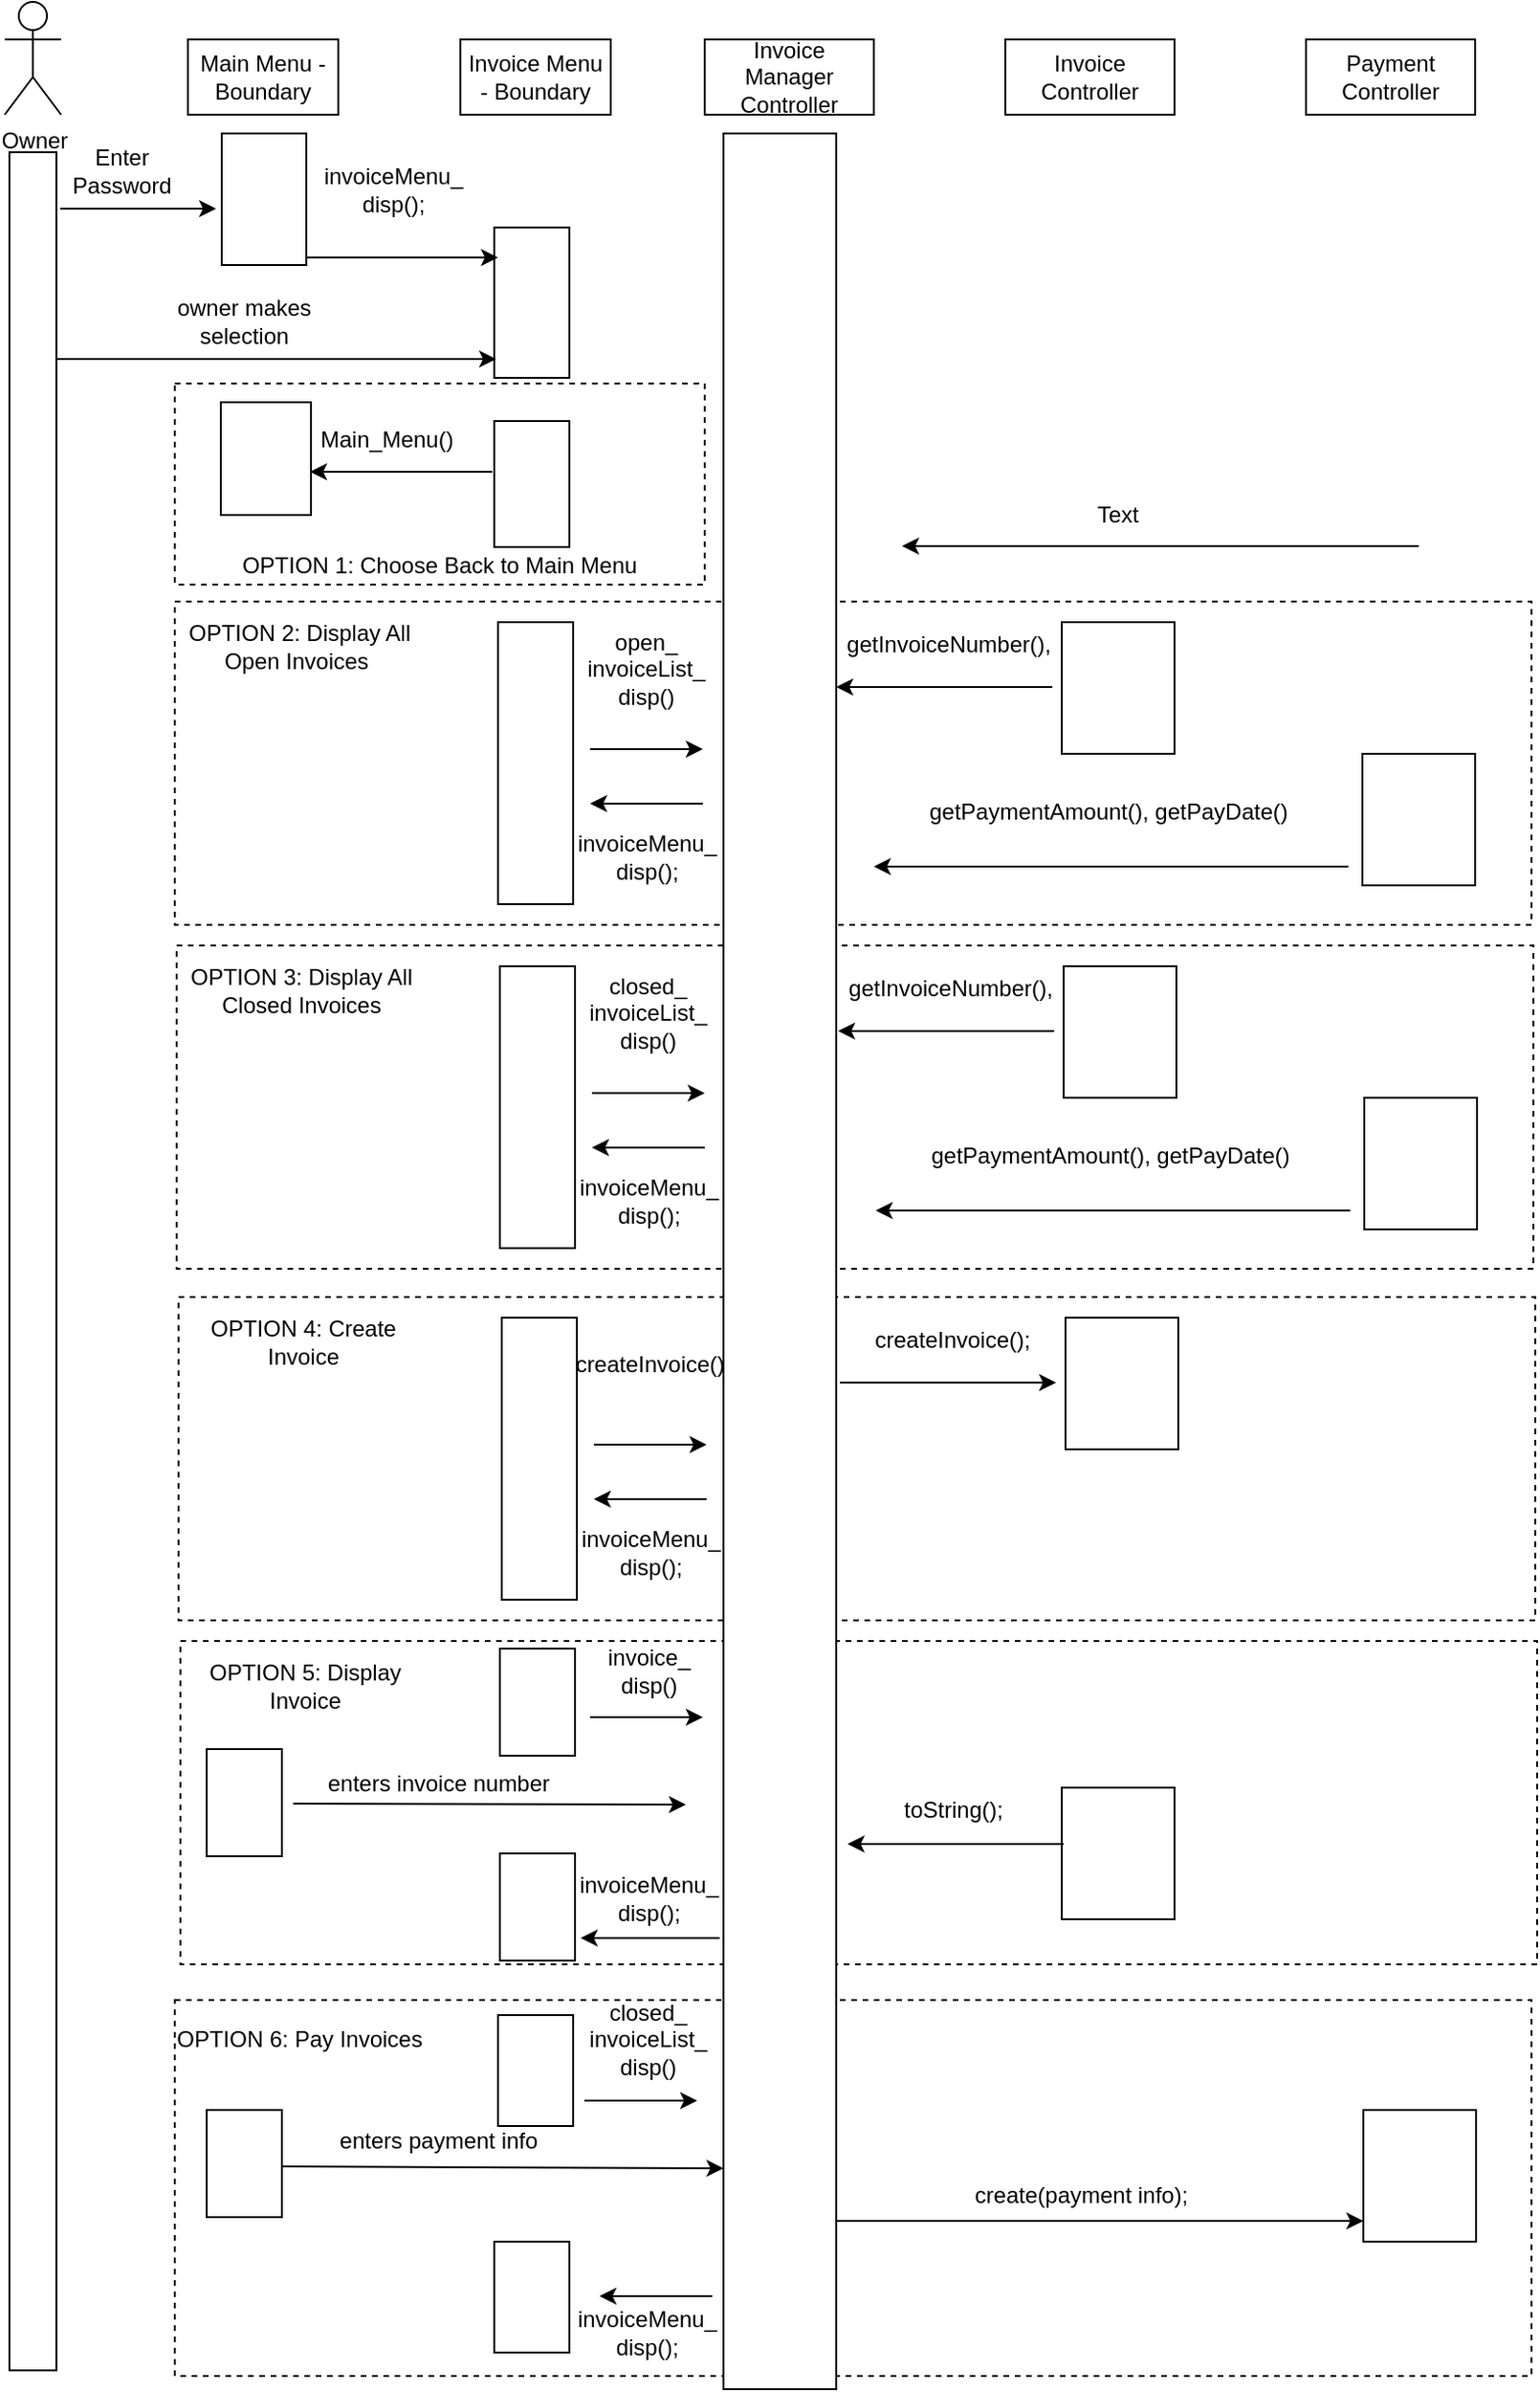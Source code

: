 <mxfile version="12.1.0" type="device" pages="1"><diagram id="P0AJ_tKeIYmWpB_PJLQ7" name="Page-1"><mxGraphModel dx="768" dy="405" grid="1" gridSize="10" guides="1" tooltips="1" connect="1" arrows="1" fold="1" page="1" pageScale="1" pageWidth="850" pageHeight="1100" math="0" shadow="0"><root><mxCell id="0"/><mxCell id="1" parent="0"/><mxCell id="2L0ndJAzQF1lnuj0nKCO-72" value="" style="rounded=0;whiteSpace=wrap;html=1;dashed=1;" vertex="1" parent="1"><mxGeometry x="118" y="1073" width="722" height="200" as="geometry"/></mxCell><mxCell id="2L0ndJAzQF1lnuj0nKCO-54" value="" style="rounded=0;whiteSpace=wrap;html=1;dashed=1;" vertex="1" parent="1"><mxGeometry x="121" y="882" width="722" height="172" as="geometry"/></mxCell><mxCell id="2L0ndJAzQF1lnuj0nKCO-41" value="" style="rounded=0;whiteSpace=wrap;html=1;dashed=1;" vertex="1" parent="1"><mxGeometry x="120" y="699" width="722" height="172" as="geometry"/></mxCell><mxCell id="2L0ndJAzQF1lnuj0nKCO-28" value="" style="rounded=0;whiteSpace=wrap;html=1;dashed=1;" vertex="1" parent="1"><mxGeometry x="119" y="512" width="722" height="172" as="geometry"/></mxCell><mxCell id="2L0ndJAzQF1lnuj0nKCO-1" value="" style="rounded=0;whiteSpace=wrap;html=1;dashed=1;" vertex="1" parent="1"><mxGeometry x="118" y="329" width="722" height="172" as="geometry"/></mxCell><mxCell id="d83TFFzEpbW6ofco6JSM-8" value="&lt;br&gt;&lt;br&gt;&lt;br&gt;&lt;br&gt;&lt;br&gt;&lt;br&gt;OPTION 1: Choose Back to Main Menu" style="rounded=0;whiteSpace=wrap;html=1;gradientColor=#ffffff;dashed=1;strokeColor=#000000;" parent="1" vertex="1"><mxGeometry x="118" y="213" width="282" height="107" as="geometry"/></mxCell><mxCell id="lyzOT3NYY4EelGHXuprh-1" value="Owner" style="shape=umlActor;verticalLabelPosition=bottom;labelBackgroundColor=#ffffff;verticalAlign=top;html=1;outlineConnect=0;" parent="1" vertex="1"><mxGeometry x="27.5" y="10" width="30" height="60" as="geometry"/></mxCell><mxCell id="lyzOT3NYY4EelGHXuprh-3" value="Main Menu - Boundary" style="rounded=0;whiteSpace=wrap;html=1;" parent="1" vertex="1"><mxGeometry x="125" y="30" width="80" height="40" as="geometry"/></mxCell><mxCell id="lyzOT3NYY4EelGHXuprh-6" value="Invoice Menu - Boundary" style="rounded=0;whiteSpace=wrap;html=1;" parent="1" vertex="1"><mxGeometry x="270" y="30" width="80" height="40" as="geometry"/></mxCell><mxCell id="lyzOT3NYY4EelGHXuprh-10" value="" style="endArrow=none;dashed=1;html=1;" parent="1" source="lyzOT3NYY4EelGHXuprh-21" edge="1"><mxGeometry width="50" height="50" relative="1" as="geometry"><mxPoint x="44.5" y="460" as="sourcePoint"/><mxPoint x="44.5" y="90" as="targetPoint"/></mxGeometry></mxCell><mxCell id="lyzOT3NYY4EelGHXuprh-22" value="" style="endArrow=none;dashed=1;html=1;" parent="1" target="lyzOT3NYY4EelGHXuprh-21" edge="1"><mxGeometry width="50" height="50" relative="1" as="geometry"><mxPoint x="44.5" y="460" as="sourcePoint"/><mxPoint x="44.5" y="90" as="targetPoint"/></mxGeometry></mxCell><mxCell id="lyzOT3NYY4EelGHXuprh-21" value="" style="rounded=0;whiteSpace=wrap;html=1;" parent="1" vertex="1"><mxGeometry x="30" y="90" width="25" height="1180" as="geometry"/></mxCell><mxCell id="lyzOT3NYY4EelGHXuprh-27" value="" style="rounded=0;whiteSpace=wrap;html=1;" parent="1" vertex="1"><mxGeometry x="143" y="80" width="45" height="70" as="geometry"/></mxCell><mxCell id="lyzOT3NYY4EelGHXuprh-30" value="" style="endArrow=classic;html=1;" parent="1" edge="1"><mxGeometry width="50" height="50" relative="1" as="geometry"><mxPoint x="57" y="120" as="sourcePoint"/><mxPoint x="140" y="120" as="targetPoint"/></mxGeometry></mxCell><mxCell id="lyzOT3NYY4EelGHXuprh-34" value="Enter Password" style="text;html=1;strokeColor=none;fillColor=none;align=center;verticalAlign=middle;whiteSpace=wrap;rounded=0;" parent="1" vertex="1"><mxGeometry x="70" y="90" width="40" height="20" as="geometry"/></mxCell><mxCell id="lyzOT3NYY4EelGHXuprh-35" value="" style="rounded=0;whiteSpace=wrap;html=1;" parent="1" vertex="1"><mxGeometry x="288" y="130" width="40" height="80" as="geometry"/></mxCell><mxCell id="d83TFFzEpbW6ofco6JSM-2" value="invoiceMenu_&lt;br&gt;disp();" style="text;html=1;strokeColor=none;fillColor=none;align=center;verticalAlign=middle;whiteSpace=wrap;rounded=0;" parent="1" vertex="1"><mxGeometry x="188" y="85" width="93" height="50" as="geometry"/></mxCell><mxCell id="d83TFFzEpbW6ofco6JSM-3" value="" style="endArrow=classic;html=1;" parent="1" edge="1"><mxGeometry width="50" height="50" relative="1" as="geometry"><mxPoint x="55" y="200" as="sourcePoint"/><mxPoint x="289" y="200" as="targetPoint"/></mxGeometry></mxCell><mxCell id="d83TFFzEpbW6ofco6JSM-4" value="owner makes selection" style="text;html=1;strokeColor=none;fillColor=none;align=center;verticalAlign=middle;whiteSpace=wrap;rounded=0;" parent="1" vertex="1"><mxGeometry x="100" y="165" width="110" height="30" as="geometry"/></mxCell><mxCell id="d83TFFzEpbW6ofco6JSM-5" value="" style="endArrow=classic;html=1;" parent="1" edge="1"><mxGeometry width="50" height="50" relative="1" as="geometry"><mxPoint x="287" y="260" as="sourcePoint"/><mxPoint x="190" y="260" as="targetPoint"/></mxGeometry></mxCell><mxCell id="d83TFFzEpbW6ofco6JSM-6" value="" style="rounded=0;whiteSpace=wrap;html=1;" parent="1" vertex="1"><mxGeometry x="142.5" y="223" width="48" height="60" as="geometry"/></mxCell><mxCell id="d83TFFzEpbW6ofco6JSM-26" value="Main_Menu()" style="text;html=1;strokeColor=none;fillColor=none;align=center;verticalAlign=middle;whiteSpace=wrap;rounded=0;" parent="1" vertex="1"><mxGeometry x="181" y="233" width="100" height="20" as="geometry"/></mxCell><mxCell id="d83TFFzEpbW6ofco6JSM-44" value="" style="endArrow=classic;html=1;" parent="1" edge="1"><mxGeometry width="50" height="50" relative="1" as="geometry"><mxPoint x="187.5" y="146" as="sourcePoint"/><mxPoint x="290" y="146" as="targetPoint"/></mxGeometry></mxCell><mxCell id="2L0ndJAzQF1lnuj0nKCO-2" value="Invoice Manager Controller" style="rounded=0;whiteSpace=wrap;html=1;" vertex="1" parent="1"><mxGeometry x="400" y="30" width="90" height="40" as="geometry"/></mxCell><mxCell id="2L0ndJAzQF1lnuj0nKCO-3" value="OPTION 2: Display All Open Invoices&amp;nbsp;" style="text;html=1;strokeColor=none;fillColor=none;align=center;verticalAlign=middle;whiteSpace=wrap;rounded=0;" vertex="1" parent="1"><mxGeometry x="118" y="330" width="133" height="45" as="geometry"/></mxCell><mxCell id="2L0ndJAzQF1lnuj0nKCO-4" value="Payment Controller" style="rounded=0;whiteSpace=wrap;html=1;" vertex="1" parent="1"><mxGeometry x="720" y="30" width="90" height="40" as="geometry"/></mxCell><mxCell id="2L0ndJAzQF1lnuj0nKCO-7" value="" style="rounded=0;whiteSpace=wrap;html=1;strokeColor=#000000;gradientColor=#ffffff;" vertex="1" parent="1"><mxGeometry x="410" y="80" width="60" height="1200" as="geometry"/></mxCell><mxCell id="2L0ndJAzQF1lnuj0nKCO-8" value="" style="rounded=0;whiteSpace=wrap;html=1;strokeColor=#000000;gradientColor=#ffffff;" vertex="1" parent="1"><mxGeometry x="590" y="340" width="60" height="70" as="geometry"/></mxCell><mxCell id="2L0ndJAzQF1lnuj0nKCO-10" value="" style="endArrow=classic;html=1;" edge="1" parent="1"><mxGeometry width="50" height="50" relative="1" as="geometry"><mxPoint x="339" y="407.5" as="sourcePoint"/><mxPoint x="399" y="407.5" as="targetPoint"/></mxGeometry></mxCell><mxCell id="2L0ndJAzQF1lnuj0nKCO-12" value="" style="endArrow=classic;html=1;" edge="1" parent="1"><mxGeometry width="50" height="50" relative="1" as="geometry"><mxPoint x="585" y="374.5" as="sourcePoint"/><mxPoint x="470" y="374.5" as="targetPoint"/></mxGeometry></mxCell><mxCell id="2L0ndJAzQF1lnuj0nKCO-13" value="" style="endArrow=classic;html=1;" edge="1" parent="1"><mxGeometry width="50" height="50" relative="1" as="geometry"><mxPoint x="399" y="436.5" as="sourcePoint"/><mxPoint x="339" y="436.5" as="targetPoint"/></mxGeometry></mxCell><mxCell id="2L0ndJAzQF1lnuj0nKCO-16" value="Text" style="text;html=1;strokeColor=none;fillColor=none;align=center;verticalAlign=middle;whiteSpace=wrap;rounded=0;" vertex="1" parent="1"><mxGeometry x="600" y="273" width="40" height="20" as="geometry"/></mxCell><mxCell id="2L0ndJAzQF1lnuj0nKCO-17" value="open_&lt;br&gt;invoiceList_&lt;br&gt;disp()" style="text;html=1;strokeColor=none;fillColor=none;align=center;verticalAlign=middle;whiteSpace=wrap;rounded=0;" vertex="1" parent="1"><mxGeometry x="334" y="330" width="70" height="70" as="geometry"/></mxCell><mxCell id="2L0ndJAzQF1lnuj0nKCO-18" value="invoiceMenu_&lt;br&gt;disp();" style="text;html=1;strokeColor=none;fillColor=none;align=center;verticalAlign=middle;whiteSpace=wrap;rounded=0;" vertex="1" parent="1"><mxGeometry x="322.5" y="440" width="93" height="50" as="geometry"/></mxCell><mxCell id="2L0ndJAzQF1lnuj0nKCO-19" value="" style="rounded=0;whiteSpace=wrap;html=1;" vertex="1" parent="1"><mxGeometry x="288" y="233" width="40" height="67" as="geometry"/></mxCell><mxCell id="2L0ndJAzQF1lnuj0nKCO-20" value="" style="rounded=0;whiteSpace=wrap;html=1;" vertex="1" parent="1"><mxGeometry x="290" y="340" width="40" height="150" as="geometry"/></mxCell><mxCell id="2L0ndJAzQF1lnuj0nKCO-21" value="getInvoiceNumber(),&lt;br&gt;" style="text;html=1;strokeColor=none;fillColor=none;align=center;verticalAlign=middle;whiteSpace=wrap;rounded=0;" vertex="1" parent="1"><mxGeometry x="480" y="333" width="100" height="37" as="geometry"/></mxCell><mxCell id="2L0ndJAzQF1lnuj0nKCO-22" value="Invoice Controller" style="rounded=0;whiteSpace=wrap;html=1;" vertex="1" parent="1"><mxGeometry x="560" y="30" width="90" height="40" as="geometry"/></mxCell><mxCell id="2L0ndJAzQF1lnuj0nKCO-23" style="edgeStyle=orthogonalEdgeStyle;rounded=0;orthogonalLoop=1;jettySize=auto;html=1;exitX=0.5;exitY=1;exitDx=0;exitDy=0;" edge="1" parent="1" source="2L0ndJAzQF1lnuj0nKCO-22" target="2L0ndJAzQF1lnuj0nKCO-22"><mxGeometry relative="1" as="geometry"/></mxCell><mxCell id="2L0ndJAzQF1lnuj0nKCO-24" value="" style="rounded=0;whiteSpace=wrap;html=1;strokeColor=#000000;gradientColor=#ffffff;" vertex="1" parent="1"><mxGeometry x="750" y="410" width="60" height="70" as="geometry"/></mxCell><mxCell id="2L0ndJAzQF1lnuj0nKCO-25" value="" style="endArrow=classic;html=1;" edge="1" parent="1"><mxGeometry width="50" height="50" relative="1" as="geometry"><mxPoint x="780" y="299.5" as="sourcePoint"/><mxPoint x="505" y="299.5" as="targetPoint"/></mxGeometry></mxCell><mxCell id="2L0ndJAzQF1lnuj0nKCO-26" value="" style="endArrow=classic;html=1;" edge="1" parent="1"><mxGeometry width="50" height="50" relative="1" as="geometry"><mxPoint x="742.5" y="470" as="sourcePoint"/><mxPoint x="490" y="470" as="targetPoint"/></mxGeometry></mxCell><mxCell id="2L0ndJAzQF1lnuj0nKCO-27" value="getPaymentAmount(), getPayDate()" style="text;html=1;strokeColor=none;fillColor=none;align=center;verticalAlign=middle;whiteSpace=wrap;rounded=0;" vertex="1" parent="1"><mxGeometry x="490" y="422" width="250" height="37" as="geometry"/></mxCell><mxCell id="2L0ndJAzQF1lnuj0nKCO-29" value="OPTION 3: Display All Closed Invoices" style="text;html=1;strokeColor=none;fillColor=none;align=center;verticalAlign=middle;whiteSpace=wrap;rounded=0;" vertex="1" parent="1"><mxGeometry x="119" y="513" width="133" height="45" as="geometry"/></mxCell><mxCell id="2L0ndJAzQF1lnuj0nKCO-30" value="" style="rounded=0;whiteSpace=wrap;html=1;strokeColor=#000000;gradientColor=#ffffff;" vertex="1" parent="1"><mxGeometry x="591" y="523" width="60" height="70" as="geometry"/></mxCell><mxCell id="2L0ndJAzQF1lnuj0nKCO-31" value="" style="endArrow=classic;html=1;" edge="1" parent="1"><mxGeometry width="50" height="50" relative="1" as="geometry"><mxPoint x="340" y="590.5" as="sourcePoint"/><mxPoint x="400" y="590.5" as="targetPoint"/></mxGeometry></mxCell><mxCell id="2L0ndJAzQF1lnuj0nKCO-32" value="" style="endArrow=classic;html=1;" edge="1" parent="1"><mxGeometry width="50" height="50" relative="1" as="geometry"><mxPoint x="586" y="557.5" as="sourcePoint"/><mxPoint x="471" y="557.5" as="targetPoint"/></mxGeometry></mxCell><mxCell id="2L0ndJAzQF1lnuj0nKCO-33" value="" style="endArrow=classic;html=1;" edge="1" parent="1"><mxGeometry width="50" height="50" relative="1" as="geometry"><mxPoint x="400" y="619.5" as="sourcePoint"/><mxPoint x="340" y="619.5" as="targetPoint"/></mxGeometry></mxCell><mxCell id="2L0ndJAzQF1lnuj0nKCO-34" value="closed_&lt;br&gt;invoiceList_&lt;br&gt;disp()" style="text;html=1;strokeColor=none;fillColor=none;align=center;verticalAlign=middle;whiteSpace=wrap;rounded=0;" vertex="1" parent="1"><mxGeometry x="335" y="513" width="70" height="70" as="geometry"/></mxCell><mxCell id="2L0ndJAzQF1lnuj0nKCO-35" value="invoiceMenu_&lt;br&gt;disp();" style="text;html=1;strokeColor=none;fillColor=none;align=center;verticalAlign=middle;whiteSpace=wrap;rounded=0;" vertex="1" parent="1"><mxGeometry x="323.5" y="623" width="93" height="50" as="geometry"/></mxCell><mxCell id="2L0ndJAzQF1lnuj0nKCO-36" value="" style="rounded=0;whiteSpace=wrap;html=1;" vertex="1" parent="1"><mxGeometry x="291" y="523" width="40" height="150" as="geometry"/></mxCell><mxCell id="2L0ndJAzQF1lnuj0nKCO-37" value="getInvoiceNumber(),&lt;br&gt;" style="text;html=1;strokeColor=none;fillColor=none;align=center;verticalAlign=middle;whiteSpace=wrap;rounded=0;" vertex="1" parent="1"><mxGeometry x="481" y="516" width="100" height="37" as="geometry"/></mxCell><mxCell id="2L0ndJAzQF1lnuj0nKCO-38" value="" style="rounded=0;whiteSpace=wrap;html=1;strokeColor=#000000;gradientColor=#ffffff;" vertex="1" parent="1"><mxGeometry x="751" y="593" width="60" height="70" as="geometry"/></mxCell><mxCell id="2L0ndJAzQF1lnuj0nKCO-39" value="" style="endArrow=classic;html=1;" edge="1" parent="1"><mxGeometry width="50" height="50" relative="1" as="geometry"><mxPoint x="743.5" y="653" as="sourcePoint"/><mxPoint x="491" y="653" as="targetPoint"/></mxGeometry></mxCell><mxCell id="2L0ndJAzQF1lnuj0nKCO-40" value="getPaymentAmount(), getPayDate()" style="text;html=1;strokeColor=none;fillColor=none;align=center;verticalAlign=middle;whiteSpace=wrap;rounded=0;" vertex="1" parent="1"><mxGeometry x="491" y="605" width="250" height="37" as="geometry"/></mxCell><mxCell id="2L0ndJAzQF1lnuj0nKCO-42" value="OPTION 4: Create Invoice" style="text;html=1;strokeColor=none;fillColor=none;align=center;verticalAlign=middle;whiteSpace=wrap;rounded=0;" vertex="1" parent="1"><mxGeometry x="120" y="700" width="133" height="45" as="geometry"/></mxCell><mxCell id="2L0ndJAzQF1lnuj0nKCO-43" value="" style="rounded=0;whiteSpace=wrap;html=1;strokeColor=#000000;gradientColor=#ffffff;" vertex="1" parent="1"><mxGeometry x="592" y="710" width="60" height="70" as="geometry"/></mxCell><mxCell id="2L0ndJAzQF1lnuj0nKCO-44" value="" style="endArrow=classic;html=1;" edge="1" parent="1"><mxGeometry width="50" height="50" relative="1" as="geometry"><mxPoint x="341" y="777.5" as="sourcePoint"/><mxPoint x="401" y="777.5" as="targetPoint"/></mxGeometry></mxCell><mxCell id="2L0ndJAzQF1lnuj0nKCO-45" value="" style="endArrow=classic;html=1;" edge="1" parent="1"><mxGeometry width="50" height="50" relative="1" as="geometry"><mxPoint x="472" y="744.5" as="sourcePoint"/><mxPoint x="587" y="744.5" as="targetPoint"/></mxGeometry></mxCell><mxCell id="2L0ndJAzQF1lnuj0nKCO-46" value="" style="endArrow=classic;html=1;" edge="1" parent="1"><mxGeometry width="50" height="50" relative="1" as="geometry"><mxPoint x="401" y="806.5" as="sourcePoint"/><mxPoint x="341" y="806.5" as="targetPoint"/></mxGeometry></mxCell><mxCell id="2L0ndJAzQF1lnuj0nKCO-47" value="createInvoice()" style="text;html=1;strokeColor=none;fillColor=none;align=center;verticalAlign=middle;whiteSpace=wrap;rounded=0;" vertex="1" parent="1"><mxGeometry x="336" y="700" width="70" height="70" as="geometry"/></mxCell><mxCell id="2L0ndJAzQF1lnuj0nKCO-48" value="invoiceMenu_&lt;br&gt;disp();" style="text;html=1;strokeColor=none;fillColor=none;align=center;verticalAlign=middle;whiteSpace=wrap;rounded=0;" vertex="1" parent="1"><mxGeometry x="324.5" y="810" width="93" height="50" as="geometry"/></mxCell><mxCell id="2L0ndJAzQF1lnuj0nKCO-49" value="" style="rounded=0;whiteSpace=wrap;html=1;" vertex="1" parent="1"><mxGeometry x="292" y="710" width="40" height="150" as="geometry"/></mxCell><mxCell id="2L0ndJAzQF1lnuj0nKCO-50" value="createInvoice();" style="text;html=1;strokeColor=none;fillColor=none;align=center;verticalAlign=middle;whiteSpace=wrap;rounded=0;" vertex="1" parent="1"><mxGeometry x="482" y="703" width="100" height="37" as="geometry"/></mxCell><mxCell id="2L0ndJAzQF1lnuj0nKCO-55" value="OPTION 5: Display Invoice" style="text;html=1;strokeColor=none;fillColor=none;align=center;verticalAlign=middle;whiteSpace=wrap;rounded=0;" vertex="1" parent="1"><mxGeometry x="121" y="883" width="133" height="45" as="geometry"/></mxCell><mxCell id="2L0ndJAzQF1lnuj0nKCO-56" value="" style="rounded=0;whiteSpace=wrap;html=1;strokeColor=#000000;gradientColor=#ffffff;" vertex="1" parent="1"><mxGeometry x="590" y="960" width="60" height="70" as="geometry"/></mxCell><mxCell id="2L0ndJAzQF1lnuj0nKCO-57" value="" style="endArrow=classic;html=1;" edge="1" parent="1"><mxGeometry width="50" height="50" relative="1" as="geometry"><mxPoint x="339" y="922.5" as="sourcePoint"/><mxPoint x="399" y="922.5" as="targetPoint"/></mxGeometry></mxCell><mxCell id="2L0ndJAzQF1lnuj0nKCO-58" value="" style="endArrow=classic;html=1;" edge="1" parent="1"><mxGeometry width="50" height="50" relative="1" as="geometry"><mxPoint x="591" y="990" as="sourcePoint"/><mxPoint x="476" y="990" as="targetPoint"/></mxGeometry></mxCell><mxCell id="2L0ndJAzQF1lnuj0nKCO-59" value="" style="endArrow=classic;html=1;" edge="1" parent="1"><mxGeometry width="50" height="50" relative="1" as="geometry"><mxPoint x="408" y="1040" as="sourcePoint"/><mxPoint x="334" y="1040" as="targetPoint"/></mxGeometry></mxCell><mxCell id="2L0ndJAzQF1lnuj0nKCO-60" value="invoice_&lt;br&gt;disp()" style="text;html=1;strokeColor=none;fillColor=none;align=center;verticalAlign=middle;whiteSpace=wrap;rounded=0;" vertex="1" parent="1"><mxGeometry x="349" y="883" width="43" height="29" as="geometry"/></mxCell><mxCell id="2L0ndJAzQF1lnuj0nKCO-61" value="invoiceMenu_&lt;br&gt;disp();" style="text;html=1;strokeColor=none;fillColor=none;align=center;verticalAlign=middle;whiteSpace=wrap;rounded=0;" vertex="1" parent="1"><mxGeometry x="331" y="1007" width="79" height="23" as="geometry"/></mxCell><mxCell id="2L0ndJAzQF1lnuj0nKCO-62" value="" style="rounded=0;whiteSpace=wrap;html=1;" vertex="1" parent="1"><mxGeometry x="291" y="886" width="40" height="57" as="geometry"/></mxCell><mxCell id="2L0ndJAzQF1lnuj0nKCO-63" value="toString();" style="text;html=1;strokeColor=none;fillColor=none;align=center;verticalAlign=middle;whiteSpace=wrap;rounded=0;" vertex="1" parent="1"><mxGeometry x="493.5" y="965" width="77" height="14" as="geometry"/></mxCell><mxCell id="2L0ndJAzQF1lnuj0nKCO-64" value="" style="rounded=0;whiteSpace=wrap;html=1;" vertex="1" parent="1"><mxGeometry x="291" y="995" width="40" height="57" as="geometry"/></mxCell><mxCell id="2L0ndJAzQF1lnuj0nKCO-65" value="" style="rounded=0;whiteSpace=wrap;html=1;" vertex="1" parent="1"><mxGeometry x="135" y="939.5" width="40" height="57" as="geometry"/></mxCell><mxCell id="2L0ndJAzQF1lnuj0nKCO-66" value="" style="endArrow=classic;html=1;" edge="1" parent="1"><mxGeometry width="50" height="50" relative="1" as="geometry"><mxPoint x="181" y="968.5" as="sourcePoint"/><mxPoint x="390" y="969" as="targetPoint"/></mxGeometry></mxCell><mxCell id="2L0ndJAzQF1lnuj0nKCO-67" value="enters invoice number" style="text;html=1;strokeColor=none;fillColor=none;align=center;verticalAlign=middle;whiteSpace=wrap;rounded=0;" vertex="1" parent="1"><mxGeometry x="191.5" y="943" width="133" height="29" as="geometry"/></mxCell><mxCell id="2L0ndJAzQF1lnuj0nKCO-73" value="OPTION 6: Pay Invoices" style="text;html=1;strokeColor=none;fillColor=none;align=center;verticalAlign=middle;whiteSpace=wrap;rounded=0;" vertex="1" parent="1"><mxGeometry x="118" y="1071" width="133" height="45" as="geometry"/></mxCell><mxCell id="2L0ndJAzQF1lnuj0nKCO-75" value="" style="endArrow=classic;html=1;" edge="1" parent="1"><mxGeometry width="50" height="50" relative="1" as="geometry"><mxPoint x="336" y="1126.5" as="sourcePoint"/><mxPoint x="396" y="1126.5" as="targetPoint"/></mxGeometry></mxCell><mxCell id="2L0ndJAzQF1lnuj0nKCO-77" value="" style="endArrow=classic;html=1;" edge="1" parent="1"><mxGeometry width="50" height="50" relative="1" as="geometry"><mxPoint x="404" y="1230.5" as="sourcePoint"/><mxPoint x="344" y="1230.5" as="targetPoint"/></mxGeometry></mxCell><mxCell id="2L0ndJAzQF1lnuj0nKCO-78" value="closed_&lt;br&gt;invoiceList_&lt;br&gt;disp()" style="text;html=1;strokeColor=none;fillColor=none;align=center;verticalAlign=middle;whiteSpace=wrap;rounded=0;" vertex="1" parent="1"><mxGeometry x="343" y="1073" width="54" height="41" as="geometry"/></mxCell><mxCell id="2L0ndJAzQF1lnuj0nKCO-79" value="invoiceMenu_&lt;br&gt;disp();" style="text;html=1;strokeColor=none;fillColor=none;align=center;verticalAlign=middle;whiteSpace=wrap;rounded=0;" vertex="1" parent="1"><mxGeometry x="322.5" y="1225" width="93" height="50" as="geometry"/></mxCell><mxCell id="2L0ndJAzQF1lnuj0nKCO-80" value="" style="rounded=0;whiteSpace=wrap;html=1;" vertex="1" parent="1"><mxGeometry x="290" y="1081" width="40" height="59" as="geometry"/></mxCell><mxCell id="2L0ndJAzQF1lnuj0nKCO-82" value="" style="rounded=0;whiteSpace=wrap;html=1;strokeColor=#000000;gradientColor=#ffffff;" vertex="1" parent="1"><mxGeometry x="750.5" y="1131.5" width="60" height="70" as="geometry"/></mxCell><mxCell id="2L0ndJAzQF1lnuj0nKCO-83" value="" style="endArrow=classic;html=1;" edge="1" parent="1"><mxGeometry width="50" height="50" relative="1" as="geometry"><mxPoint x="469.5" y="1190.5" as="sourcePoint"/><mxPoint x="750.5" y="1190.5" as="targetPoint"/></mxGeometry></mxCell><mxCell id="2L0ndJAzQF1lnuj0nKCO-84" value="create(payment info);" style="text;html=1;strokeColor=none;fillColor=none;align=center;verticalAlign=middle;whiteSpace=wrap;rounded=0;" vertex="1" parent="1"><mxGeometry x="539.5" y="1166.5" width="121" height="20" as="geometry"/></mxCell><mxCell id="2L0ndJAzQF1lnuj0nKCO-85" value="" style="rounded=0;whiteSpace=wrap;html=1;" vertex="1" parent="1"><mxGeometry x="288" y="1201.5" width="40" height="59" as="geometry"/></mxCell><mxCell id="2L0ndJAzQF1lnuj0nKCO-86" value="" style="rounded=0;whiteSpace=wrap;html=1;" vertex="1" parent="1"><mxGeometry x="135" y="1131.5" width="40" height="57" as="geometry"/></mxCell><mxCell id="2L0ndJAzQF1lnuj0nKCO-88" value="enters payment info" style="text;html=1;strokeColor=none;fillColor=none;align=center;verticalAlign=middle;whiteSpace=wrap;rounded=0;" vertex="1" parent="1"><mxGeometry x="191.5" y="1133" width="133" height="29" as="geometry"/></mxCell><mxCell id="2L0ndJAzQF1lnuj0nKCO-90" value="" style="endArrow=classic;html=1;" edge="1" parent="1"><mxGeometry width="50" height="50" relative="1" as="geometry"><mxPoint x="175" y="1161.5" as="sourcePoint"/><mxPoint x="410" y="1162.5" as="targetPoint"/></mxGeometry></mxCell></root></mxGraphModel></diagram></mxfile>